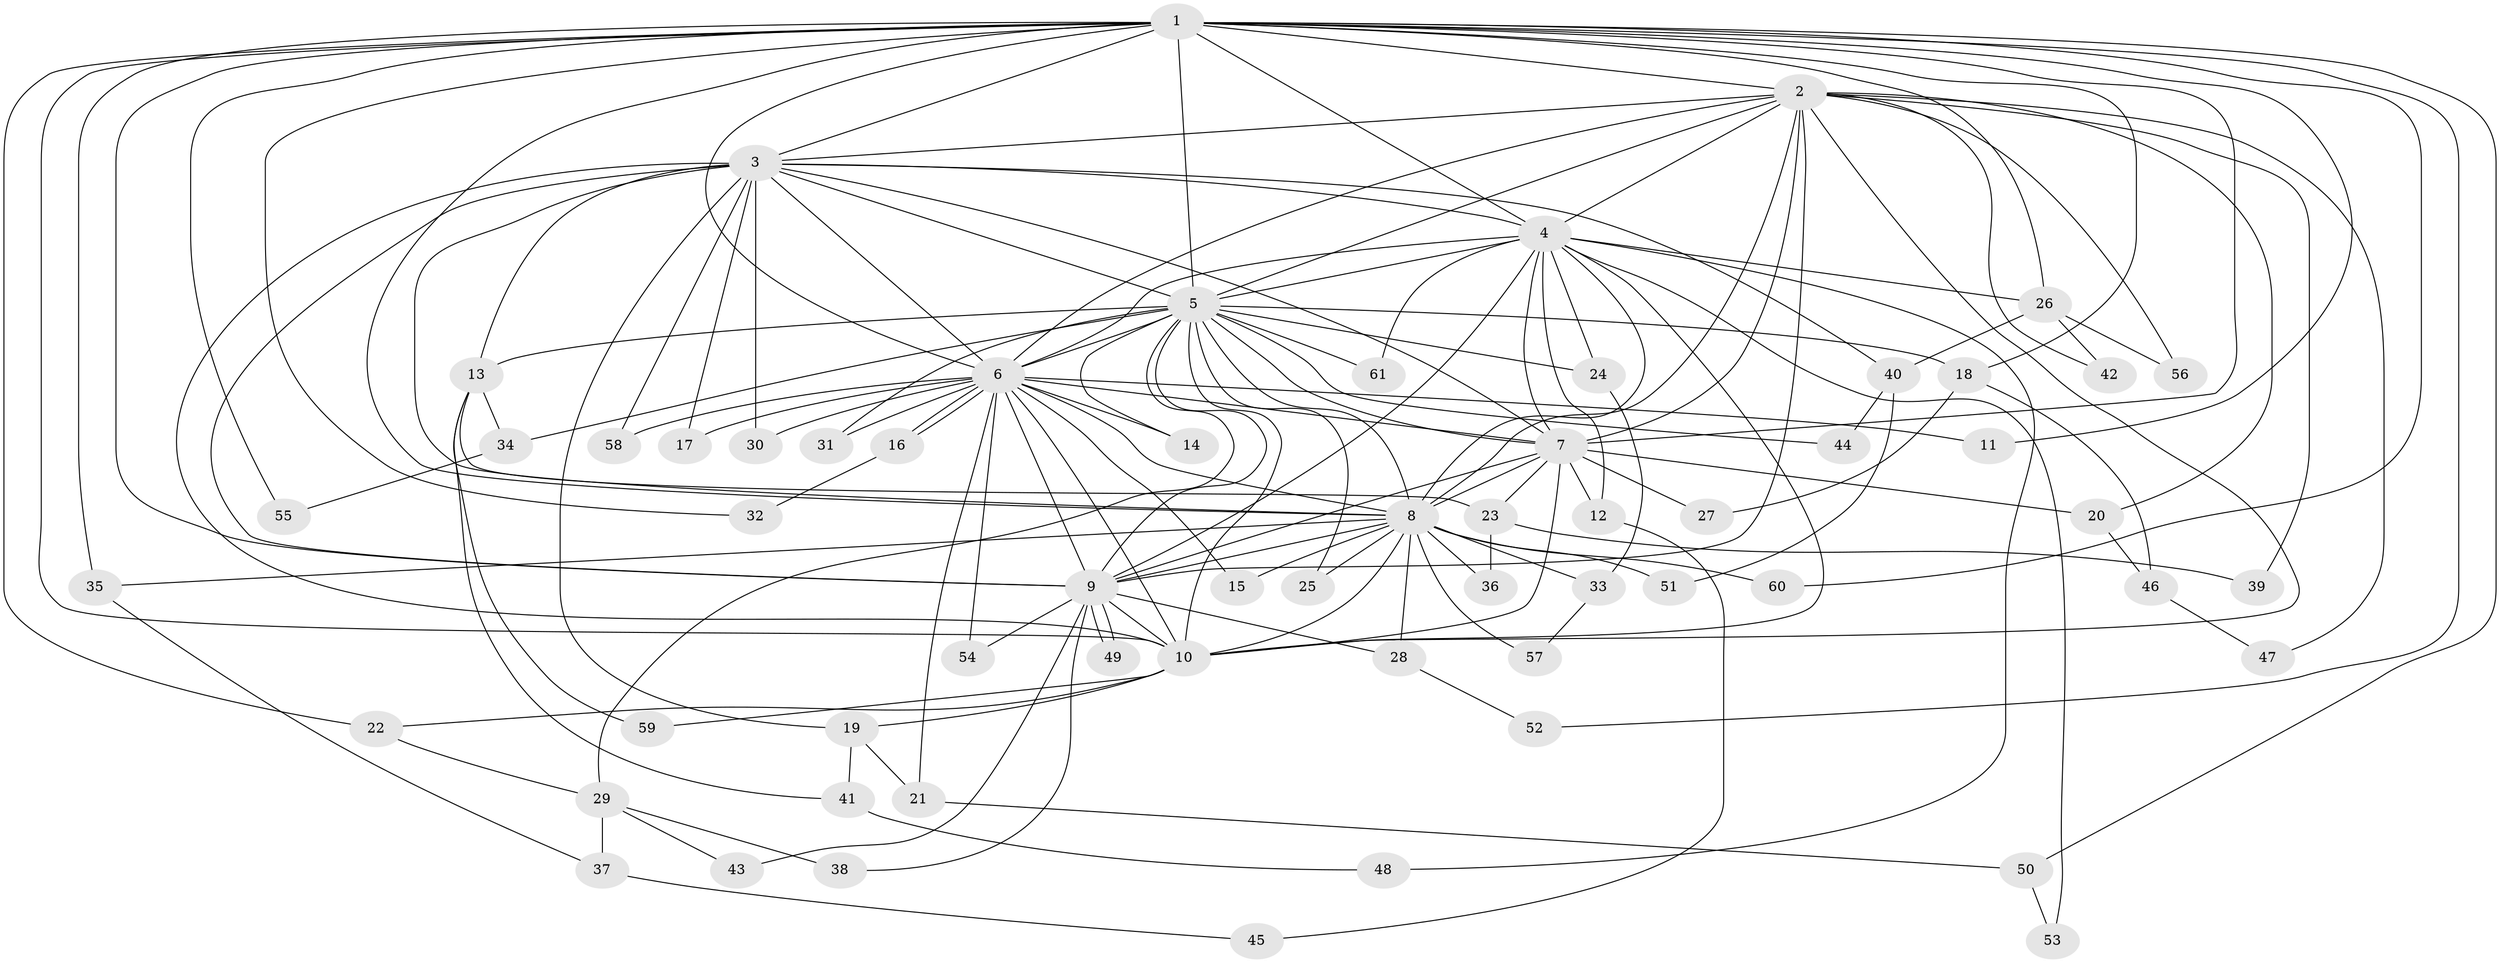 // Generated by graph-tools (version 1.1) at 2025/11/02/27/25 16:11:07]
// undirected, 61 vertices, 147 edges
graph export_dot {
graph [start="1"]
  node [color=gray90,style=filled];
  1;
  2;
  3;
  4;
  5;
  6;
  7;
  8;
  9;
  10;
  11;
  12;
  13;
  14;
  15;
  16;
  17;
  18;
  19;
  20;
  21;
  22;
  23;
  24;
  25;
  26;
  27;
  28;
  29;
  30;
  31;
  32;
  33;
  34;
  35;
  36;
  37;
  38;
  39;
  40;
  41;
  42;
  43;
  44;
  45;
  46;
  47;
  48;
  49;
  50;
  51;
  52;
  53;
  54;
  55;
  56;
  57;
  58;
  59;
  60;
  61;
  1 -- 2;
  1 -- 3;
  1 -- 4;
  1 -- 5;
  1 -- 6;
  1 -- 7;
  1 -- 8;
  1 -- 9;
  1 -- 10;
  1 -- 11;
  1 -- 18;
  1 -- 22;
  1 -- 26;
  1 -- 32;
  1 -- 35;
  1 -- 50;
  1 -- 52;
  1 -- 55;
  1 -- 60;
  2 -- 3;
  2 -- 4;
  2 -- 5;
  2 -- 6;
  2 -- 7;
  2 -- 8;
  2 -- 9;
  2 -- 10;
  2 -- 20;
  2 -- 39;
  2 -- 42;
  2 -- 47;
  2 -- 56;
  3 -- 4;
  3 -- 5;
  3 -- 6;
  3 -- 7;
  3 -- 8;
  3 -- 9;
  3 -- 10;
  3 -- 13;
  3 -- 17;
  3 -- 19;
  3 -- 30;
  3 -- 40;
  3 -- 58;
  4 -- 5;
  4 -- 6;
  4 -- 7;
  4 -- 8;
  4 -- 9;
  4 -- 10;
  4 -- 12;
  4 -- 24;
  4 -- 26;
  4 -- 48;
  4 -- 53;
  4 -- 61;
  5 -- 6;
  5 -- 7;
  5 -- 8;
  5 -- 9;
  5 -- 10;
  5 -- 13;
  5 -- 14;
  5 -- 18;
  5 -- 24;
  5 -- 25;
  5 -- 29;
  5 -- 31;
  5 -- 34;
  5 -- 44;
  5 -- 61;
  6 -- 7;
  6 -- 8;
  6 -- 9;
  6 -- 10;
  6 -- 11;
  6 -- 14;
  6 -- 15;
  6 -- 16;
  6 -- 16;
  6 -- 17;
  6 -- 21;
  6 -- 30;
  6 -- 31;
  6 -- 54;
  6 -- 58;
  7 -- 8;
  7 -- 9;
  7 -- 10;
  7 -- 12;
  7 -- 20;
  7 -- 23;
  7 -- 27;
  8 -- 9;
  8 -- 10;
  8 -- 15;
  8 -- 25;
  8 -- 28;
  8 -- 33;
  8 -- 35;
  8 -- 36;
  8 -- 51;
  8 -- 57;
  8 -- 60;
  9 -- 10;
  9 -- 28;
  9 -- 38;
  9 -- 43;
  9 -- 49;
  9 -- 49;
  9 -- 54;
  10 -- 19;
  10 -- 22;
  10 -- 59;
  12 -- 45;
  13 -- 23;
  13 -- 34;
  13 -- 41;
  13 -- 59;
  16 -- 32;
  18 -- 27;
  18 -- 46;
  19 -- 21;
  19 -- 41;
  20 -- 46;
  21 -- 50;
  22 -- 29;
  23 -- 36;
  23 -- 39;
  24 -- 33;
  26 -- 40;
  26 -- 42;
  26 -- 56;
  28 -- 52;
  29 -- 37;
  29 -- 38;
  29 -- 43;
  33 -- 57;
  34 -- 55;
  35 -- 37;
  37 -- 45;
  40 -- 44;
  40 -- 51;
  41 -- 48;
  46 -- 47;
  50 -- 53;
}
